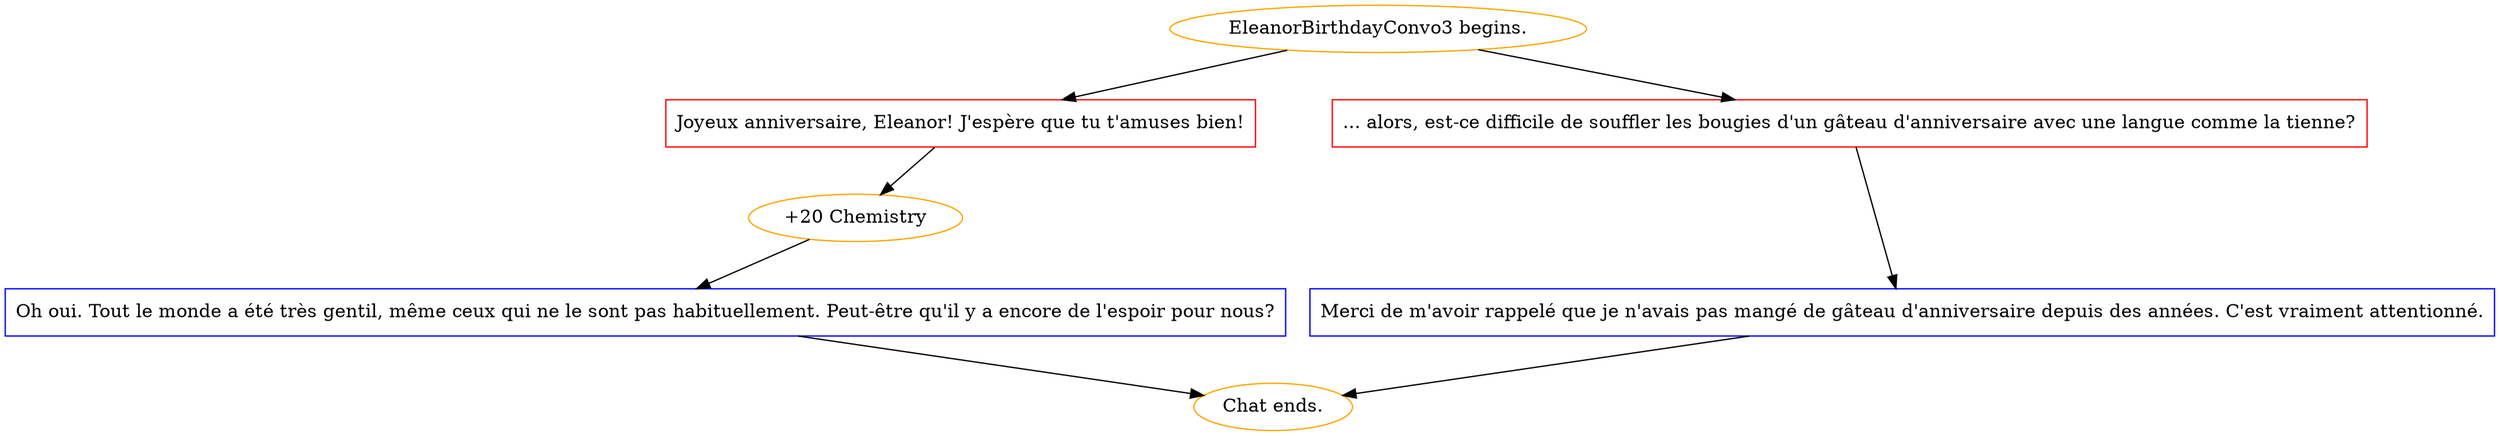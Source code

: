 digraph {
	"EleanorBirthdayConvo3 begins." [color=orange];
		"EleanorBirthdayConvo3 begins." -> j1976927651;
		"EleanorBirthdayConvo3 begins." -> j1769319572;
	j1976927651 [label="Joyeux anniversaire, Eleanor! J'espère que tu t'amuses bien!",shape=box,color=red];
		j1976927651 -> j1806106661;
	j1769319572 [label="... alors, est-ce difficile de souffler les bougies d'un gâteau d'anniversaire avec une langue comme la tienne?",shape=box,color=red];
		j1769319572 -> j1967397574;
	j1806106661 [label="+20 Chemistry",color=orange];
		j1806106661 -> j1479820225;
	j1967397574 [label="Merci de m'avoir rappelé que je n'avais pas mangé de gâteau d'anniversaire depuis des années. C'est vraiment attentionné.",shape=box,color=blue];
		j1967397574 -> "Chat ends.";
	j1479820225 [label="Oh oui. Tout le monde a été très gentil, même ceux qui ne le sont pas habituellement. Peut-être qu'il y a encore de l'espoir pour nous?",shape=box,color=blue];
		j1479820225 -> "Chat ends.";
	"Chat ends." [color=orange];
}